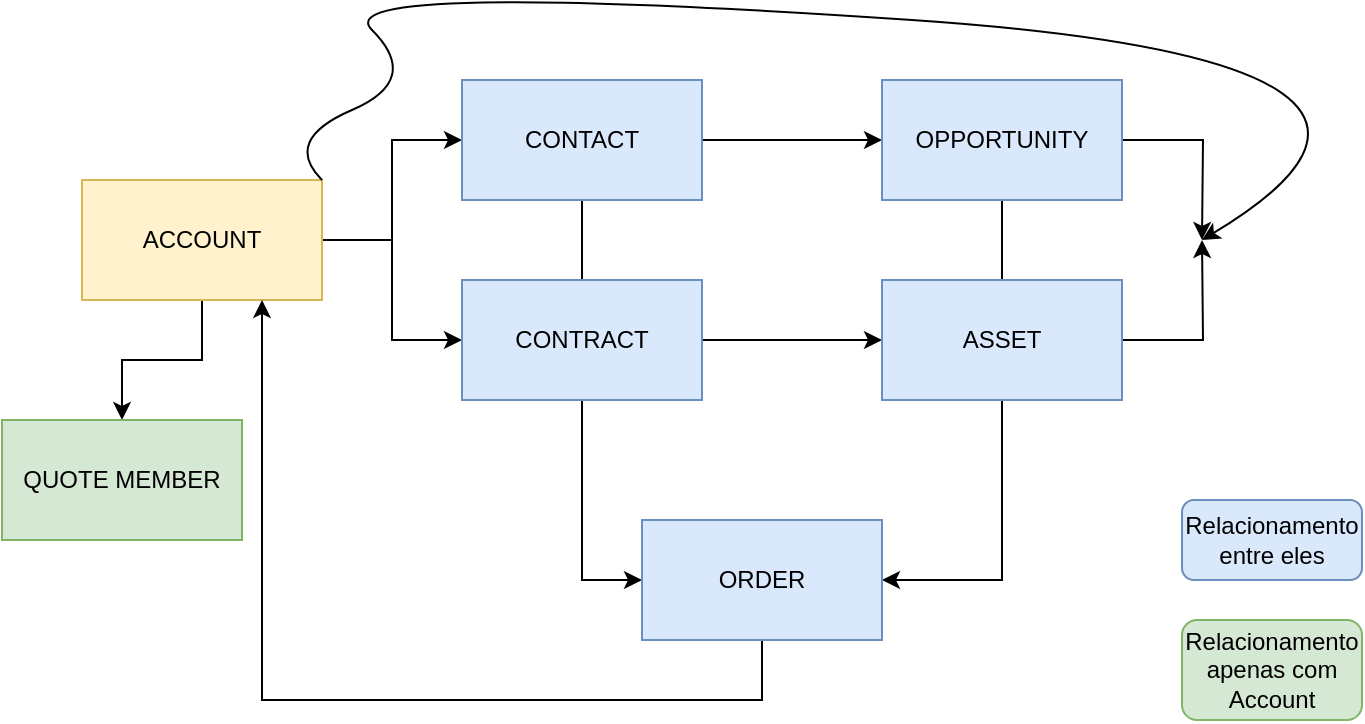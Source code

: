 <mxfile version="24.7.8">
  <diagram name="Página-1" id="YK-ig7AD2aSwV2ss6W18">
    <mxGraphModel dx="794" dy="446" grid="1" gridSize="10" guides="1" tooltips="1" connect="1" arrows="1" fold="1" page="1" pageScale="1" pageWidth="827" pageHeight="1169" math="0" shadow="0">
      <root>
        <mxCell id="0" />
        <mxCell id="1" parent="0" />
        <mxCell id="ksj_w1xIKO7h_LKjEYjP-4" style="edgeStyle=orthogonalEdgeStyle;rounded=0;orthogonalLoop=1;jettySize=auto;html=1;entryX=0;entryY=0.5;entryDx=0;entryDy=0;" edge="1" parent="1" source="ksj_w1xIKO7h_LKjEYjP-1" target="ksj_w1xIKO7h_LKjEYjP-3">
          <mxGeometry relative="1" as="geometry" />
        </mxCell>
        <mxCell id="ksj_w1xIKO7h_LKjEYjP-5" style="edgeStyle=orthogonalEdgeStyle;rounded=0;orthogonalLoop=1;jettySize=auto;html=1;entryX=0;entryY=0.5;entryDx=0;entryDy=0;" edge="1" parent="1" source="ksj_w1xIKO7h_LKjEYjP-1" target="ksj_w1xIKO7h_LKjEYjP-2">
          <mxGeometry relative="1" as="geometry" />
        </mxCell>
        <mxCell id="ksj_w1xIKO7h_LKjEYjP-9" style="edgeStyle=orthogonalEdgeStyle;rounded=0;orthogonalLoop=1;jettySize=auto;html=1;exitX=0.5;exitY=1;exitDx=0;exitDy=0;entryX=0.5;entryY=0;entryDx=0;entryDy=0;" edge="1" parent="1" source="ksj_w1xIKO7h_LKjEYjP-1" target="ksj_w1xIKO7h_LKjEYjP-8">
          <mxGeometry relative="1" as="geometry" />
        </mxCell>
        <mxCell id="ksj_w1xIKO7h_LKjEYjP-1" value="ACCOUNT" style="rounded=0;whiteSpace=wrap;html=1;fillColor=#fff2cc;strokeColor=#d6b656;" vertex="1" parent="1">
          <mxGeometry x="40" y="110" width="120" height="60" as="geometry" />
        </mxCell>
        <mxCell id="ksj_w1xIKO7h_LKjEYjP-11" style="edgeStyle=orthogonalEdgeStyle;rounded=0;orthogonalLoop=1;jettySize=auto;html=1;entryX=0;entryY=0.5;entryDx=0;entryDy=0;" edge="1" parent="1" source="ksj_w1xIKO7h_LKjEYjP-2" target="ksj_w1xIKO7h_LKjEYjP-7">
          <mxGeometry relative="1" as="geometry" />
        </mxCell>
        <mxCell id="ksj_w1xIKO7h_LKjEYjP-17" style="edgeStyle=orthogonalEdgeStyle;rounded=0;orthogonalLoop=1;jettySize=auto;html=1;entryX=0;entryY=0.5;entryDx=0;entryDy=0;exitX=0.5;exitY=1;exitDx=0;exitDy=0;" edge="1" parent="1" source="ksj_w1xIKO7h_LKjEYjP-3" target="ksj_w1xIKO7h_LKjEYjP-16">
          <mxGeometry relative="1" as="geometry" />
        </mxCell>
        <mxCell id="ksj_w1xIKO7h_LKjEYjP-2" value="CONTRACT" style="rounded=0;whiteSpace=wrap;html=1;fillColor=#dae8fc;strokeColor=#6c8ebf;" vertex="1" parent="1">
          <mxGeometry x="230" y="160" width="120" height="60" as="geometry" />
        </mxCell>
        <mxCell id="ksj_w1xIKO7h_LKjEYjP-10" style="edgeStyle=orthogonalEdgeStyle;rounded=0;orthogonalLoop=1;jettySize=auto;html=1;" edge="1" parent="1" source="ksj_w1xIKO7h_LKjEYjP-3" target="ksj_w1xIKO7h_LKjEYjP-6">
          <mxGeometry relative="1" as="geometry" />
        </mxCell>
        <mxCell id="ksj_w1xIKO7h_LKjEYjP-3" value="CONTACT" style="rounded=0;whiteSpace=wrap;html=1;fillColor=#dae8fc;strokeColor=#6c8ebf;" vertex="1" parent="1">
          <mxGeometry x="230" y="60" width="120" height="60" as="geometry" />
        </mxCell>
        <mxCell id="ksj_w1xIKO7h_LKjEYjP-13" style="edgeStyle=orthogonalEdgeStyle;rounded=0;orthogonalLoop=1;jettySize=auto;html=1;exitX=1;exitY=0.5;exitDx=0;exitDy=0;" edge="1" parent="1" source="ksj_w1xIKO7h_LKjEYjP-6">
          <mxGeometry relative="1" as="geometry">
            <mxPoint x="600" y="140" as="targetPoint" />
          </mxGeometry>
        </mxCell>
        <mxCell id="ksj_w1xIKO7h_LKjEYjP-18" style="edgeStyle=orthogonalEdgeStyle;rounded=0;orthogonalLoop=1;jettySize=auto;html=1;exitX=0.5;exitY=1;exitDx=0;exitDy=0;entryX=1;entryY=0.5;entryDx=0;entryDy=0;" edge="1" parent="1" source="ksj_w1xIKO7h_LKjEYjP-6" target="ksj_w1xIKO7h_LKjEYjP-16">
          <mxGeometry relative="1" as="geometry" />
        </mxCell>
        <mxCell id="ksj_w1xIKO7h_LKjEYjP-6" value="OPPORTUNITY" style="rounded=0;whiteSpace=wrap;html=1;fillColor=#dae8fc;strokeColor=#6c8ebf;" vertex="1" parent="1">
          <mxGeometry x="440" y="60" width="120" height="60" as="geometry" />
        </mxCell>
        <mxCell id="ksj_w1xIKO7h_LKjEYjP-14" style="edgeStyle=orthogonalEdgeStyle;rounded=0;orthogonalLoop=1;jettySize=auto;html=1;" edge="1" parent="1" source="ksj_w1xIKO7h_LKjEYjP-7">
          <mxGeometry relative="1" as="geometry">
            <mxPoint x="600" y="140" as="targetPoint" />
          </mxGeometry>
        </mxCell>
        <mxCell id="ksj_w1xIKO7h_LKjEYjP-7" value="ASSET" style="rounded=0;whiteSpace=wrap;html=1;fillColor=#dae8fc;strokeColor=#6c8ebf;" vertex="1" parent="1">
          <mxGeometry x="440" y="160" width="120" height="60" as="geometry" />
        </mxCell>
        <mxCell id="ksj_w1xIKO7h_LKjEYjP-8" value="QUOTE MEMBER" style="rounded=0;whiteSpace=wrap;html=1;fillColor=#d5e8d4;strokeColor=#82b366;" vertex="1" parent="1">
          <mxGeometry y="230" width="120" height="60" as="geometry" />
        </mxCell>
        <mxCell id="ksj_w1xIKO7h_LKjEYjP-15" value="" style="curved=1;endArrow=classic;html=1;rounded=0;exitX=1;exitY=0;exitDx=0;exitDy=0;" edge="1" parent="1" source="ksj_w1xIKO7h_LKjEYjP-1">
          <mxGeometry width="50" height="50" relative="1" as="geometry">
            <mxPoint x="160" y="60" as="sourcePoint" />
            <mxPoint x="600" y="140" as="targetPoint" />
            <Array as="points">
              <mxPoint x="140" y="90" />
              <mxPoint x="210" y="60" />
              <mxPoint x="160" y="10" />
              <mxPoint x="750" y="50" />
            </Array>
          </mxGeometry>
        </mxCell>
        <mxCell id="ksj_w1xIKO7h_LKjEYjP-20" style="edgeStyle=orthogonalEdgeStyle;rounded=0;orthogonalLoop=1;jettySize=auto;html=1;entryX=0.75;entryY=1;entryDx=0;entryDy=0;" edge="1" parent="1" source="ksj_w1xIKO7h_LKjEYjP-16" target="ksj_w1xIKO7h_LKjEYjP-1">
          <mxGeometry relative="1" as="geometry">
            <Array as="points">
              <mxPoint x="380" y="370" />
              <mxPoint x="130" y="370" />
            </Array>
          </mxGeometry>
        </mxCell>
        <mxCell id="ksj_w1xIKO7h_LKjEYjP-16" value="ORDER" style="rounded=0;whiteSpace=wrap;html=1;fillColor=#dae8fc;strokeColor=#6c8ebf;" vertex="1" parent="1">
          <mxGeometry x="320" y="280" width="120" height="60" as="geometry" />
        </mxCell>
        <mxCell id="ksj_w1xIKO7h_LKjEYjP-21" value="Relacionamento entre eles" style="rounded=1;whiteSpace=wrap;html=1;fillColor=#dae8fc;strokeColor=#6c8ebf;" vertex="1" parent="1">
          <mxGeometry x="590" y="270" width="90" height="40" as="geometry" />
        </mxCell>
        <mxCell id="ksj_w1xIKO7h_LKjEYjP-23" value="Relacionamento apenas com Account" style="rounded=1;whiteSpace=wrap;html=1;fillColor=#d5e8d4;strokeColor=#82b366;" vertex="1" parent="1">
          <mxGeometry x="590" y="330" width="90" height="50" as="geometry" />
        </mxCell>
      </root>
    </mxGraphModel>
  </diagram>
</mxfile>
